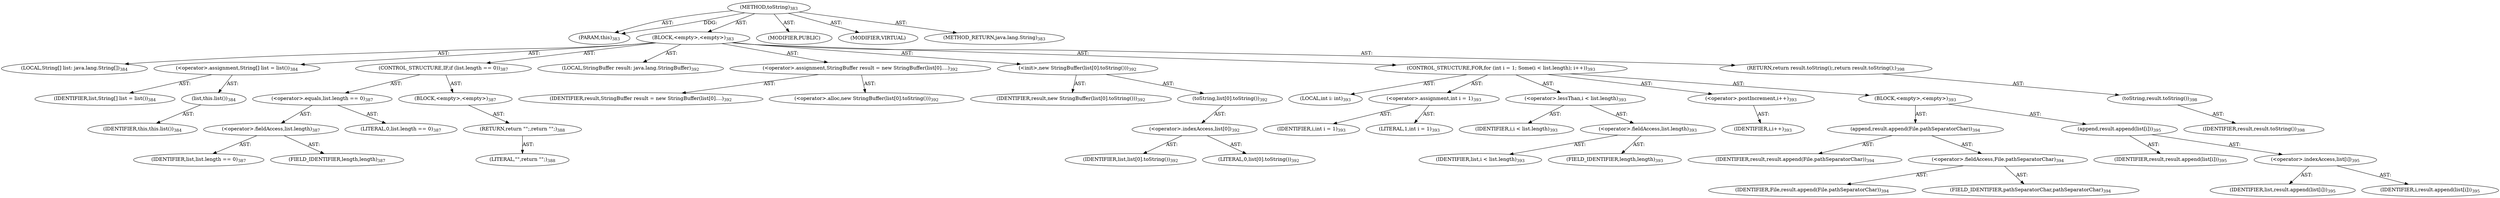 digraph "toString" {  
"111669149715" [label = <(METHOD,toString)<SUB>383</SUB>> ]
"115964117007" [label = <(PARAM,this)<SUB>383</SUB>> ]
"25769803835" [label = <(BLOCK,&lt;empty&gt;,&lt;empty&gt;)<SUB>383</SUB>> ]
"94489280546" [label = <(LOCAL,String[] list: java.lang.String[])<SUB>384</SUB>> ]
"30064771315" [label = <(&lt;operator&gt;.assignment,String[] list = list())<SUB>384</SUB>> ]
"68719476988" [label = <(IDENTIFIER,list,String[] list = list())<SUB>384</SUB>> ]
"30064771316" [label = <(list,this.list())<SUB>384</SUB>> ]
"68719476781" [label = <(IDENTIFIER,this,this.list())<SUB>384</SUB>> ]
"47244640293" [label = <(CONTROL_STRUCTURE,IF,if (list.length == 0))<SUB>387</SUB>> ]
"30064771317" [label = <(&lt;operator&gt;.equals,list.length == 0)<SUB>387</SUB>> ]
"30064771318" [label = <(&lt;operator&gt;.fieldAccess,list.length)<SUB>387</SUB>> ]
"68719476989" [label = <(IDENTIFIER,list,list.length == 0)<SUB>387</SUB>> ]
"55834574872" [label = <(FIELD_IDENTIFIER,length,length)<SUB>387</SUB>> ]
"90194313241" [label = <(LITERAL,0,list.length == 0)<SUB>387</SUB>> ]
"25769803836" [label = <(BLOCK,&lt;empty&gt;,&lt;empty&gt;)<SUB>387</SUB>> ]
"146028888069" [label = <(RETURN,return &quot;&quot;;,return &quot;&quot;;)<SUB>388</SUB>> ]
"90194313242" [label = <(LITERAL,&quot;&quot;,return &quot;&quot;;)<SUB>388</SUB>> ]
"94489280547" [label = <(LOCAL,StringBuffer result: java.lang.StringBuffer)<SUB>392</SUB>> ]
"30064771319" [label = <(&lt;operator&gt;.assignment,StringBuffer result = new StringBuffer(list[0]....)<SUB>392</SUB>> ]
"68719476990" [label = <(IDENTIFIER,result,StringBuffer result = new StringBuffer(list[0]....)<SUB>392</SUB>> ]
"30064771320" [label = <(&lt;operator&gt;.alloc,new StringBuffer(list[0].toString()))<SUB>392</SUB>> ]
"30064771321" [label = <(&lt;init&gt;,new StringBuffer(list[0].toString()))<SUB>392</SUB>> ]
"68719476991" [label = <(IDENTIFIER,result,new StringBuffer(list[0].toString()))<SUB>392</SUB>> ]
"30064771322" [label = <(toString,list[0].toString())<SUB>392</SUB>> ]
"30064771323" [label = <(&lt;operator&gt;.indexAccess,list[0])<SUB>392</SUB>> ]
"68719476992" [label = <(IDENTIFIER,list,list[0].toString())<SUB>392</SUB>> ]
"90194313243" [label = <(LITERAL,0,list[0].toString())<SUB>392</SUB>> ]
"47244640294" [label = <(CONTROL_STRUCTURE,FOR,for (int i = 1; Some(i &lt; list.length); i++))<SUB>393</SUB>> ]
"94489280548" [label = <(LOCAL,int i: int)<SUB>393</SUB>> ]
"30064771324" [label = <(&lt;operator&gt;.assignment,int i = 1)<SUB>393</SUB>> ]
"68719476993" [label = <(IDENTIFIER,i,int i = 1)<SUB>393</SUB>> ]
"90194313244" [label = <(LITERAL,1,int i = 1)<SUB>393</SUB>> ]
"30064771325" [label = <(&lt;operator&gt;.lessThan,i &lt; list.length)<SUB>393</SUB>> ]
"68719476994" [label = <(IDENTIFIER,i,i &lt; list.length)<SUB>393</SUB>> ]
"30064771326" [label = <(&lt;operator&gt;.fieldAccess,list.length)<SUB>393</SUB>> ]
"68719476995" [label = <(IDENTIFIER,list,i &lt; list.length)<SUB>393</SUB>> ]
"55834574873" [label = <(FIELD_IDENTIFIER,length,length)<SUB>393</SUB>> ]
"30064771327" [label = <(&lt;operator&gt;.postIncrement,i++)<SUB>393</SUB>> ]
"68719476996" [label = <(IDENTIFIER,i,i++)<SUB>393</SUB>> ]
"25769803837" [label = <(BLOCK,&lt;empty&gt;,&lt;empty&gt;)<SUB>393</SUB>> ]
"30064771328" [label = <(append,result.append(File.pathSeparatorChar))<SUB>394</SUB>> ]
"68719476997" [label = <(IDENTIFIER,result,result.append(File.pathSeparatorChar))<SUB>394</SUB>> ]
"30064771329" [label = <(&lt;operator&gt;.fieldAccess,File.pathSeparatorChar)<SUB>394</SUB>> ]
"68719476998" [label = <(IDENTIFIER,File,result.append(File.pathSeparatorChar))<SUB>394</SUB>> ]
"55834574874" [label = <(FIELD_IDENTIFIER,pathSeparatorChar,pathSeparatorChar)<SUB>394</SUB>> ]
"30064771330" [label = <(append,result.append(list[i]))<SUB>395</SUB>> ]
"68719476999" [label = <(IDENTIFIER,result,result.append(list[i]))<SUB>395</SUB>> ]
"30064771331" [label = <(&lt;operator&gt;.indexAccess,list[i])<SUB>395</SUB>> ]
"68719477000" [label = <(IDENTIFIER,list,result.append(list[i]))<SUB>395</SUB>> ]
"68719477001" [label = <(IDENTIFIER,i,result.append(list[i]))<SUB>395</SUB>> ]
"146028888070" [label = <(RETURN,return result.toString();,return result.toString();)<SUB>398</SUB>> ]
"30064771332" [label = <(toString,result.toString())<SUB>398</SUB>> ]
"68719477002" [label = <(IDENTIFIER,result,result.toString())<SUB>398</SUB>> ]
"133143986219" [label = <(MODIFIER,PUBLIC)> ]
"133143986220" [label = <(MODIFIER,VIRTUAL)> ]
"128849018899" [label = <(METHOD_RETURN,java.lang.String)<SUB>383</SUB>> ]
  "111669149715" -> "115964117007"  [ label = "AST: "] 
  "111669149715" -> "25769803835"  [ label = "AST: "] 
  "111669149715" -> "133143986219"  [ label = "AST: "] 
  "111669149715" -> "133143986220"  [ label = "AST: "] 
  "111669149715" -> "128849018899"  [ label = "AST: "] 
  "25769803835" -> "94489280546"  [ label = "AST: "] 
  "25769803835" -> "30064771315"  [ label = "AST: "] 
  "25769803835" -> "47244640293"  [ label = "AST: "] 
  "25769803835" -> "94489280547"  [ label = "AST: "] 
  "25769803835" -> "30064771319"  [ label = "AST: "] 
  "25769803835" -> "30064771321"  [ label = "AST: "] 
  "25769803835" -> "47244640294"  [ label = "AST: "] 
  "25769803835" -> "146028888070"  [ label = "AST: "] 
  "30064771315" -> "68719476988"  [ label = "AST: "] 
  "30064771315" -> "30064771316"  [ label = "AST: "] 
  "30064771316" -> "68719476781"  [ label = "AST: "] 
  "47244640293" -> "30064771317"  [ label = "AST: "] 
  "47244640293" -> "25769803836"  [ label = "AST: "] 
  "30064771317" -> "30064771318"  [ label = "AST: "] 
  "30064771317" -> "90194313241"  [ label = "AST: "] 
  "30064771318" -> "68719476989"  [ label = "AST: "] 
  "30064771318" -> "55834574872"  [ label = "AST: "] 
  "25769803836" -> "146028888069"  [ label = "AST: "] 
  "146028888069" -> "90194313242"  [ label = "AST: "] 
  "30064771319" -> "68719476990"  [ label = "AST: "] 
  "30064771319" -> "30064771320"  [ label = "AST: "] 
  "30064771321" -> "68719476991"  [ label = "AST: "] 
  "30064771321" -> "30064771322"  [ label = "AST: "] 
  "30064771322" -> "30064771323"  [ label = "AST: "] 
  "30064771323" -> "68719476992"  [ label = "AST: "] 
  "30064771323" -> "90194313243"  [ label = "AST: "] 
  "47244640294" -> "94489280548"  [ label = "AST: "] 
  "47244640294" -> "30064771324"  [ label = "AST: "] 
  "47244640294" -> "30064771325"  [ label = "AST: "] 
  "47244640294" -> "30064771327"  [ label = "AST: "] 
  "47244640294" -> "25769803837"  [ label = "AST: "] 
  "30064771324" -> "68719476993"  [ label = "AST: "] 
  "30064771324" -> "90194313244"  [ label = "AST: "] 
  "30064771325" -> "68719476994"  [ label = "AST: "] 
  "30064771325" -> "30064771326"  [ label = "AST: "] 
  "30064771326" -> "68719476995"  [ label = "AST: "] 
  "30064771326" -> "55834574873"  [ label = "AST: "] 
  "30064771327" -> "68719476996"  [ label = "AST: "] 
  "25769803837" -> "30064771328"  [ label = "AST: "] 
  "25769803837" -> "30064771330"  [ label = "AST: "] 
  "30064771328" -> "68719476997"  [ label = "AST: "] 
  "30064771328" -> "30064771329"  [ label = "AST: "] 
  "30064771329" -> "68719476998"  [ label = "AST: "] 
  "30064771329" -> "55834574874"  [ label = "AST: "] 
  "30064771330" -> "68719476999"  [ label = "AST: "] 
  "30064771330" -> "30064771331"  [ label = "AST: "] 
  "30064771331" -> "68719477000"  [ label = "AST: "] 
  "30064771331" -> "68719477001"  [ label = "AST: "] 
  "146028888070" -> "30064771332"  [ label = "AST: "] 
  "30064771332" -> "68719477002"  [ label = "AST: "] 
  "111669149715" -> "115964117007"  [ label = "DDG: "] 
}

